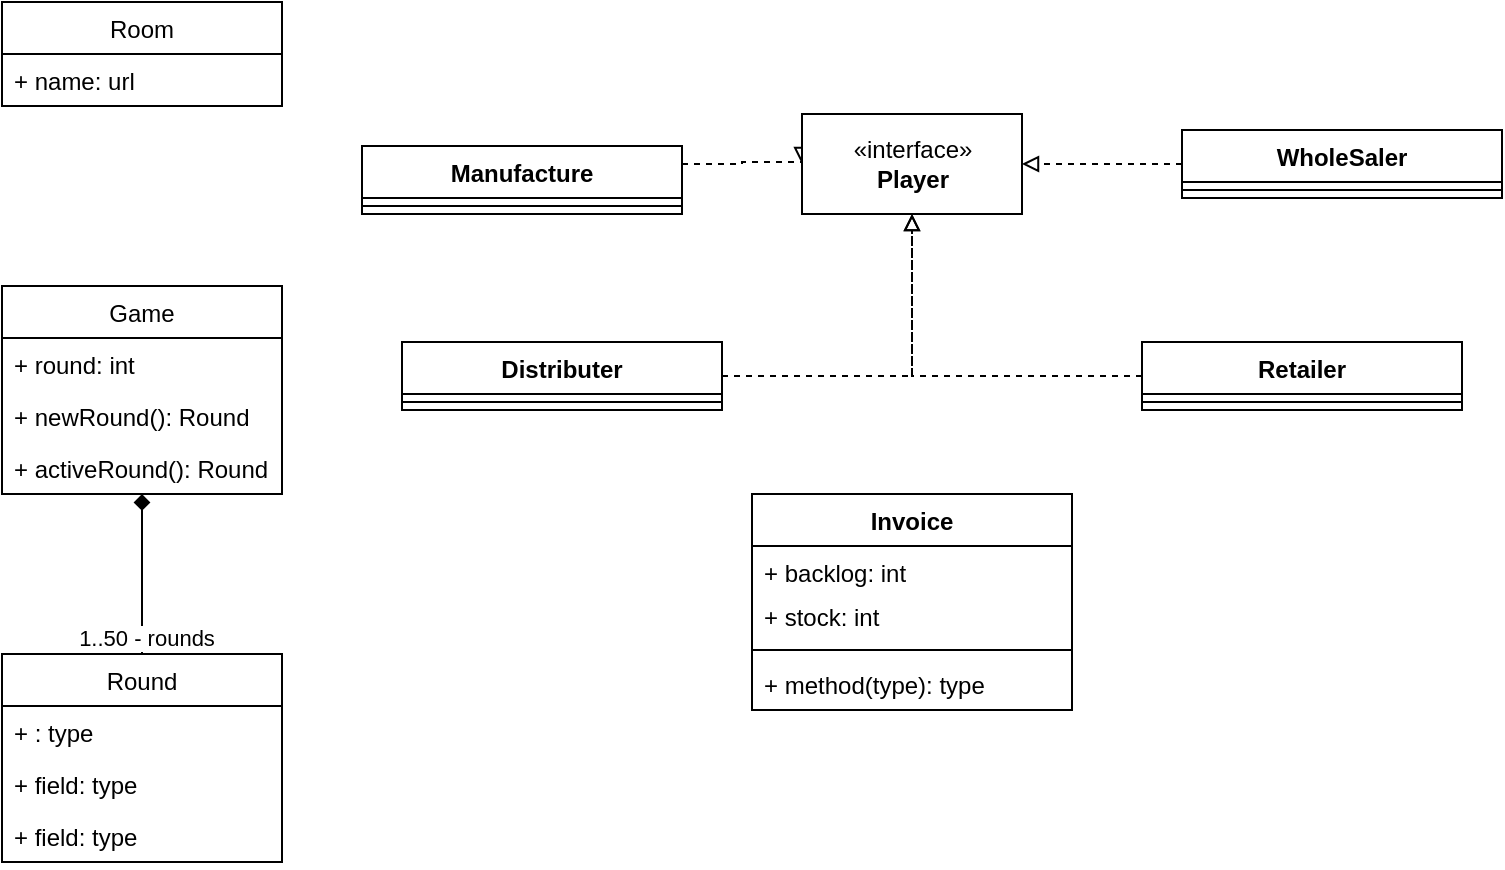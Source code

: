 <mxfile version="17.4.2" type="device"><diagram id="82xmdRI9AWotFUTqXy8t" name="Page-1"><mxGraphModel dx="946" dy="640" grid="1" gridSize="10" guides="1" tooltips="1" connect="1" arrows="1" fold="1" page="1" pageScale="1" pageWidth="4681" pageHeight="3300" math="0" shadow="0"><root><mxCell id="0"/><mxCell id="1" parent="0"/><mxCell id="W0YP5wANPN4rr-3KuBIl-1" value="Room" style="swimlane;fontStyle=0;childLayout=stackLayout;horizontal=1;startSize=26;fillColor=none;horizontalStack=0;resizeParent=1;resizeParentMax=0;resizeLast=0;collapsible=1;marginBottom=0;" vertex="1" parent="1"><mxGeometry x="130" y="50" width="140" height="52" as="geometry"/></mxCell><mxCell id="W0YP5wANPN4rr-3KuBIl-2" value="+ name: url" style="text;strokeColor=none;fillColor=none;align=left;verticalAlign=top;spacingLeft=4;spacingRight=4;overflow=hidden;rotatable=0;points=[[0,0.5],[1,0.5]];portConstraint=eastwest;" vertex="1" parent="W0YP5wANPN4rr-3KuBIl-1"><mxGeometry y="26" width="140" height="26" as="geometry"/></mxCell><mxCell id="W0YP5wANPN4rr-3KuBIl-24" style="edgeStyle=orthogonalEdgeStyle;rounded=0;orthogonalLoop=1;jettySize=auto;html=1;entryX=0.5;entryY=1;entryDx=0;entryDy=0;endArrow=diamond;endFill=1;" edge="1" parent="1" source="W0YP5wANPN4rr-3KuBIl-5" target="W0YP5wANPN4rr-3KuBIl-9"><mxGeometry relative="1" as="geometry"/></mxCell><mxCell id="W0YP5wANPN4rr-3KuBIl-25" value="1..50 - rounds" style="edgeLabel;html=1;align=center;verticalAlign=middle;resizable=0;points=[];" vertex="1" connectable="0" parent="W0YP5wANPN4rr-3KuBIl-24"><mxGeometry x="-0.788" y="-2" relative="1" as="geometry"><mxPoint as="offset"/></mxGeometry></mxCell><mxCell id="W0YP5wANPN4rr-3KuBIl-5" value="Round" style="swimlane;fontStyle=0;childLayout=stackLayout;horizontal=1;startSize=26;fillColor=none;horizontalStack=0;resizeParent=1;resizeParentMax=0;resizeLast=0;collapsible=1;marginBottom=0;" vertex="1" parent="1"><mxGeometry x="130" y="376" width="140" height="104" as="geometry"/></mxCell><mxCell id="W0YP5wANPN4rr-3KuBIl-6" value="+ : type" style="text;strokeColor=none;fillColor=none;align=left;verticalAlign=top;spacingLeft=4;spacingRight=4;overflow=hidden;rotatable=0;points=[[0,0.5],[1,0.5]];portConstraint=eastwest;" vertex="1" parent="W0YP5wANPN4rr-3KuBIl-5"><mxGeometry y="26" width="140" height="26" as="geometry"/></mxCell><mxCell id="W0YP5wANPN4rr-3KuBIl-7" value="+ field: type" style="text;strokeColor=none;fillColor=none;align=left;verticalAlign=top;spacingLeft=4;spacingRight=4;overflow=hidden;rotatable=0;points=[[0,0.5],[1,0.5]];portConstraint=eastwest;" vertex="1" parent="W0YP5wANPN4rr-3KuBIl-5"><mxGeometry y="52" width="140" height="26" as="geometry"/></mxCell><mxCell id="W0YP5wANPN4rr-3KuBIl-8" value="+ field: type" style="text;strokeColor=none;fillColor=none;align=left;verticalAlign=top;spacingLeft=4;spacingRight=4;overflow=hidden;rotatable=0;points=[[0,0.5],[1,0.5]];portConstraint=eastwest;" vertex="1" parent="W0YP5wANPN4rr-3KuBIl-5"><mxGeometry y="78" width="140" height="26" as="geometry"/></mxCell><mxCell id="W0YP5wANPN4rr-3KuBIl-9" value="Game" style="swimlane;fontStyle=0;childLayout=stackLayout;horizontal=1;startSize=26;fillColor=none;horizontalStack=0;resizeParent=1;resizeParentMax=0;resizeLast=0;collapsible=1;marginBottom=0;" vertex="1" parent="1"><mxGeometry x="130" y="192" width="140" height="104" as="geometry"/></mxCell><mxCell id="W0YP5wANPN4rr-3KuBIl-12" value="+ round: int" style="text;strokeColor=none;fillColor=none;align=left;verticalAlign=top;spacingLeft=4;spacingRight=4;overflow=hidden;rotatable=0;points=[[0,0.5],[1,0.5]];portConstraint=eastwest;" vertex="1" parent="W0YP5wANPN4rr-3KuBIl-9"><mxGeometry y="26" width="140" height="26" as="geometry"/></mxCell><mxCell id="W0YP5wANPN4rr-3KuBIl-27" value="+ newRound(): Round" style="text;strokeColor=none;fillColor=none;align=left;verticalAlign=top;spacingLeft=4;spacingRight=4;overflow=hidden;rotatable=0;points=[[0,0.5],[1,0.5]];portConstraint=eastwest;" vertex="1" parent="W0YP5wANPN4rr-3KuBIl-9"><mxGeometry y="52" width="140" height="26" as="geometry"/></mxCell><mxCell id="W0YP5wANPN4rr-3KuBIl-28" value="+ activeRound(): Round" style="text;strokeColor=none;fillColor=none;align=left;verticalAlign=top;spacingLeft=4;spacingRight=4;overflow=hidden;rotatable=0;points=[[0,0.5],[1,0.5]];portConstraint=eastwest;" vertex="1" parent="W0YP5wANPN4rr-3KuBIl-9"><mxGeometry y="78" width="140" height="26" as="geometry"/></mxCell><mxCell id="W0YP5wANPN4rr-3KuBIl-40" style="edgeStyle=orthogonalEdgeStyle;rounded=0;orthogonalLoop=1;jettySize=auto;html=1;entryX=0;entryY=0.5;entryDx=0;entryDy=0;endArrow=block;endFill=0;strokeWidth=1;dashed=1;" edge="1" parent="1" source="W0YP5wANPN4rr-3KuBIl-13" target="W0YP5wANPN4rr-3KuBIl-39"><mxGeometry relative="1" as="geometry"><Array as="points"><mxPoint x="500" y="131"/><mxPoint x="500" y="130"/></Array></mxGeometry></mxCell><mxCell id="W0YP5wANPN4rr-3KuBIl-13" value="Manufacture" style="swimlane;fontStyle=1;align=center;verticalAlign=top;childLayout=stackLayout;horizontal=1;startSize=26;horizontalStack=0;resizeParent=1;resizeParentMax=0;resizeLast=0;collapsible=1;marginBottom=0;" vertex="1" parent="1"><mxGeometry x="310" y="122" width="160" height="34" as="geometry"/></mxCell><mxCell id="W0YP5wANPN4rr-3KuBIl-15" value="" style="line;strokeWidth=1;fillColor=none;align=left;verticalAlign=middle;spacingTop=-1;spacingLeft=3;spacingRight=3;rotatable=0;labelPosition=right;points=[];portConstraint=eastwest;" vertex="1" parent="W0YP5wANPN4rr-3KuBIl-13"><mxGeometry y="26" width="160" height="8" as="geometry"/></mxCell><mxCell id="W0YP5wANPN4rr-3KuBIl-17" value="Invoice" style="swimlane;fontStyle=1;align=center;verticalAlign=top;childLayout=stackLayout;horizontal=1;startSize=26;horizontalStack=0;resizeParent=1;resizeParentMax=0;resizeLast=0;collapsible=1;marginBottom=0;" vertex="1" parent="1"><mxGeometry x="505" y="296" width="160" height="108" as="geometry"/></mxCell><mxCell id="W0YP5wANPN4rr-3KuBIl-18" value="+ backlog: int" style="text;strokeColor=none;fillColor=none;align=left;verticalAlign=top;spacingLeft=4;spacingRight=4;overflow=hidden;rotatable=0;points=[[0,0.5],[1,0.5]];portConstraint=eastwest;" vertex="1" parent="W0YP5wANPN4rr-3KuBIl-17"><mxGeometry y="26" width="160" height="22" as="geometry"/></mxCell><mxCell id="W0YP5wANPN4rr-3KuBIl-38" value="+ stock: int" style="text;strokeColor=none;fillColor=none;align=left;verticalAlign=top;spacingLeft=4;spacingRight=4;overflow=hidden;rotatable=0;points=[[0,0.5],[1,0.5]];portConstraint=eastwest;" vertex="1" parent="W0YP5wANPN4rr-3KuBIl-17"><mxGeometry y="48" width="160" height="26" as="geometry"/></mxCell><mxCell id="W0YP5wANPN4rr-3KuBIl-19" value="" style="line;strokeWidth=1;fillColor=none;align=left;verticalAlign=middle;spacingTop=-1;spacingLeft=3;spacingRight=3;rotatable=0;labelPosition=right;points=[];portConstraint=eastwest;" vertex="1" parent="W0YP5wANPN4rr-3KuBIl-17"><mxGeometry y="74" width="160" height="8" as="geometry"/></mxCell><mxCell id="W0YP5wANPN4rr-3KuBIl-20" value="+ method(type): type" style="text;strokeColor=none;fillColor=none;align=left;verticalAlign=top;spacingLeft=4;spacingRight=4;overflow=hidden;rotatable=0;points=[[0,0.5],[1,0.5]];portConstraint=eastwest;" vertex="1" parent="W0YP5wANPN4rr-3KuBIl-17"><mxGeometry y="82" width="160" height="26" as="geometry"/></mxCell><mxCell id="W0YP5wANPN4rr-3KuBIl-42" style="edgeStyle=orthogonalEdgeStyle;rounded=0;orthogonalLoop=1;jettySize=auto;html=1;dashed=1;endArrow=block;endFill=0;strokeWidth=1;" edge="1" parent="1" source="W0YP5wANPN4rr-3KuBIl-32" target="W0YP5wANPN4rr-3KuBIl-39"><mxGeometry relative="1" as="geometry"/></mxCell><mxCell id="W0YP5wANPN4rr-3KuBIl-32" value="Distributer" style="swimlane;fontStyle=1;align=center;verticalAlign=top;childLayout=stackLayout;horizontal=1;startSize=26;horizontalStack=0;resizeParent=1;resizeParentMax=0;resizeLast=0;collapsible=1;marginBottom=0;" vertex="1" parent="1"><mxGeometry x="330" y="220" width="160" height="34" as="geometry"/></mxCell><mxCell id="W0YP5wANPN4rr-3KuBIl-33" value="" style="line;strokeWidth=1;fillColor=none;align=left;verticalAlign=middle;spacingTop=-1;spacingLeft=3;spacingRight=3;rotatable=0;labelPosition=right;points=[];portConstraint=eastwest;" vertex="1" parent="W0YP5wANPN4rr-3KuBIl-32"><mxGeometry y="26" width="160" height="8" as="geometry"/></mxCell><mxCell id="W0YP5wANPN4rr-3KuBIl-41" style="edgeStyle=orthogonalEdgeStyle;rounded=0;orthogonalLoop=1;jettySize=auto;html=1;dashed=1;endArrow=block;endFill=0;strokeWidth=1;" edge="1" parent="1" source="W0YP5wANPN4rr-3KuBIl-34" target="W0YP5wANPN4rr-3KuBIl-39"><mxGeometry relative="1" as="geometry"/></mxCell><mxCell id="W0YP5wANPN4rr-3KuBIl-34" value="WholeSaler" style="swimlane;fontStyle=1;align=center;verticalAlign=top;childLayout=stackLayout;horizontal=1;startSize=26;horizontalStack=0;resizeParent=1;resizeParentMax=0;resizeLast=0;collapsible=1;marginBottom=0;" vertex="1" parent="1"><mxGeometry x="720" y="114" width="160" height="34" as="geometry"/></mxCell><mxCell id="W0YP5wANPN4rr-3KuBIl-35" value="" style="line;strokeWidth=1;fillColor=none;align=left;verticalAlign=middle;spacingTop=-1;spacingLeft=3;spacingRight=3;rotatable=0;labelPosition=right;points=[];portConstraint=eastwest;" vertex="1" parent="W0YP5wANPN4rr-3KuBIl-34"><mxGeometry y="26" width="160" height="8" as="geometry"/></mxCell><mxCell id="W0YP5wANPN4rr-3KuBIl-43" style="edgeStyle=orthogonalEdgeStyle;rounded=0;orthogonalLoop=1;jettySize=auto;html=1;dashed=1;endArrow=block;endFill=0;strokeWidth=1;" edge="1" parent="1" source="W0YP5wANPN4rr-3KuBIl-36" target="W0YP5wANPN4rr-3KuBIl-39"><mxGeometry relative="1" as="geometry"/></mxCell><mxCell id="W0YP5wANPN4rr-3KuBIl-36" value="Retailer" style="swimlane;fontStyle=1;align=center;verticalAlign=top;childLayout=stackLayout;horizontal=1;startSize=26;horizontalStack=0;resizeParent=1;resizeParentMax=0;resizeLast=0;collapsible=1;marginBottom=0;" vertex="1" parent="1"><mxGeometry x="700" y="220" width="160" height="34" as="geometry"/></mxCell><mxCell id="W0YP5wANPN4rr-3KuBIl-37" value="" style="line;strokeWidth=1;fillColor=none;align=left;verticalAlign=middle;spacingTop=-1;spacingLeft=3;spacingRight=3;rotatable=0;labelPosition=right;points=[];portConstraint=eastwest;" vertex="1" parent="W0YP5wANPN4rr-3KuBIl-36"><mxGeometry y="26" width="160" height="8" as="geometry"/></mxCell><mxCell id="W0YP5wANPN4rr-3KuBIl-39" value="«interface»&lt;br&gt;&lt;b&gt;Player&lt;/b&gt;" style="html=1;" vertex="1" parent="1"><mxGeometry x="530" y="106" width="110" height="50" as="geometry"/></mxCell></root></mxGraphModel></diagram></mxfile>